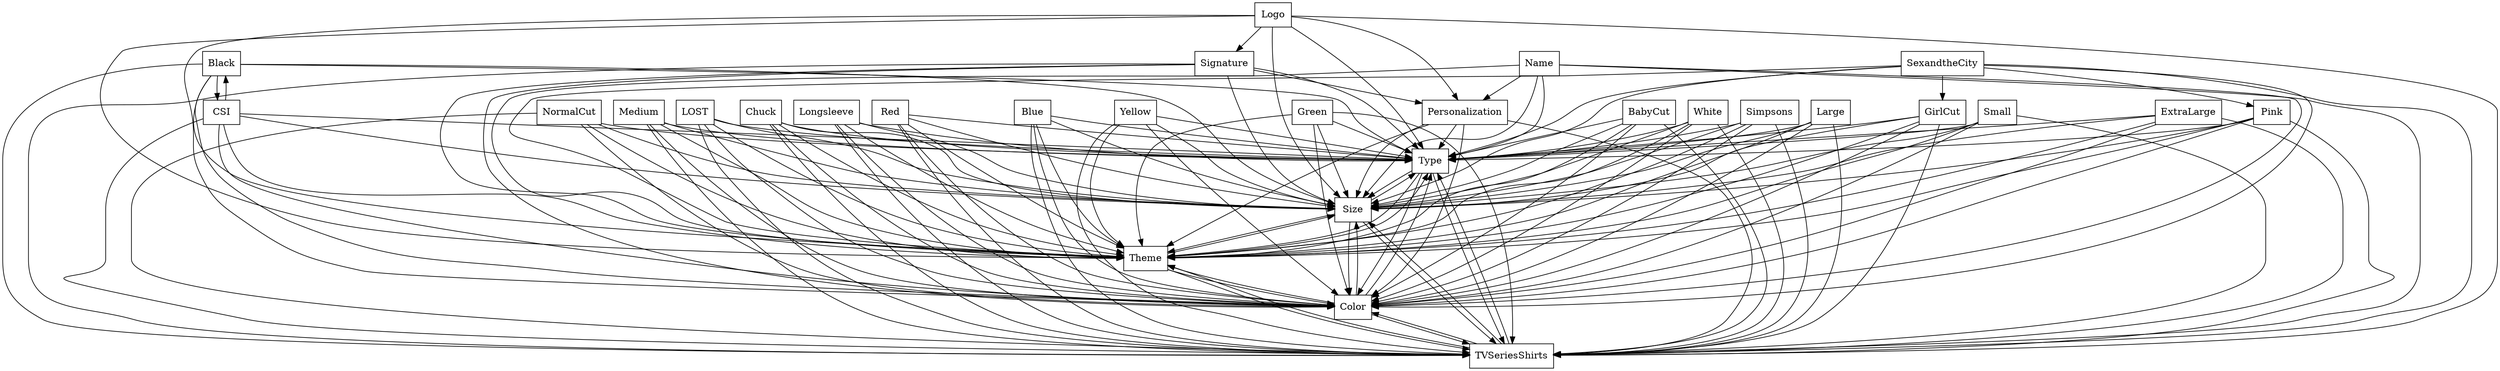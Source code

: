 digraph{
graph [rankdir=TB];
node [shape=box];
edge [arrowhead=normal];
0[label="Black",]
1[label="Logo",]
2[label="Type",]
3[label="BabyCut",]
4[label="Simpsons",]
5[label="Signature",]
6[label="Longsleeve",]
7[label="Blue",]
8[label="NormalCut",]
9[label="Pink",]
10[label="ExtraLarge",]
11[label="CSI",]
12[label="Size",]
13[label="TVSeriesShirts",]
14[label="Medium",]
15[label="Red",]
16[label="Chuck",]
17[label="Large",]
18[label="Yellow",]
19[label="GirlCut",]
20[label="Color",]
21[label="Name",]
22[label="Personalization",]
23[label="White",]
24[label="Theme",]
25[label="Green",]
26[label="LOST",]
27[label="SexandtheCity",]
28[label="Small",]
0->2[label="",]
0->11[label="",]
0->12[label="",]
0->13[label="",]
0->20[label="",]
0->24[label="",]
1->2[label="",]
1->5[label="",]
1->12[label="",]
1->13[label="",]
1->20[label="",]
1->22[label="",]
1->24[label="",]
2->12[label="",]
2->13[label="",]
2->20[label="",]
2->24[label="",]
3->2[label="",]
3->12[label="",]
3->13[label="",]
3->20[label="",]
3->24[label="",]
4->2[label="",]
4->12[label="",]
4->13[label="",]
4->20[label="",]
4->24[label="",]
5->2[label="",]
5->12[label="",]
5->13[label="",]
5->20[label="",]
5->22[label="",]
5->24[label="",]
6->2[label="",]
6->12[label="",]
6->13[label="",]
6->20[label="",]
6->24[label="",]
7->2[label="",]
7->12[label="",]
7->13[label="",]
7->20[label="",]
7->24[label="",]
8->2[label="",]
8->12[label="",]
8->13[label="",]
8->20[label="",]
8->24[label="",]
9->2[label="",]
9->12[label="",]
9->13[label="",]
9->20[label="",]
9->24[label="",]
10->2[label="",]
10->12[label="",]
10->13[label="",]
10->20[label="",]
10->24[label="",]
11->0[label="",]
11->2[label="",]
11->12[label="",]
11->13[label="",]
11->20[label="",]
11->24[label="",]
12->2[label="",]
12->13[label="",]
12->20[label="",]
12->24[label="",]
13->2[label="",]
13->12[label="",]
13->20[label="",]
13->24[label="",]
14->2[label="",]
14->12[label="",]
14->13[label="",]
14->20[label="",]
14->24[label="",]
15->2[label="",]
15->12[label="",]
15->13[label="",]
15->20[label="",]
15->24[label="",]
16->2[label="",]
16->12[label="",]
16->13[label="",]
16->20[label="",]
16->24[label="",]
17->2[label="",]
17->12[label="",]
17->13[label="",]
17->20[label="",]
17->24[label="",]
18->2[label="",]
18->12[label="",]
18->13[label="",]
18->20[label="",]
18->24[label="",]
19->2[label="",]
19->12[label="",]
19->13[label="",]
19->20[label="",]
19->24[label="",]
20->2[label="",]
20->12[label="",]
20->13[label="",]
20->24[label="",]
21->2[label="",]
21->12[label="",]
21->13[label="",]
21->20[label="",]
21->22[label="",]
21->24[label="",]
22->2[label="",]
22->12[label="",]
22->13[label="",]
22->20[label="",]
22->24[label="",]
23->2[label="",]
23->12[label="",]
23->13[label="",]
23->20[label="",]
23->24[label="",]
24->2[label="",]
24->12[label="",]
24->13[label="",]
24->20[label="",]
25->2[label="",]
25->12[label="",]
25->13[label="",]
25->20[label="",]
25->24[label="",]
26->2[label="",]
26->12[label="",]
26->13[label="",]
26->20[label="",]
26->24[label="",]
27->2[label="",]
27->9[label="",]
27->12[label="",]
27->13[label="",]
27->19[label="",]
27->20[label="",]
27->24[label="",]
28->2[label="",]
28->12[label="",]
28->13[label="",]
28->20[label="",]
28->24[label="",]
}

